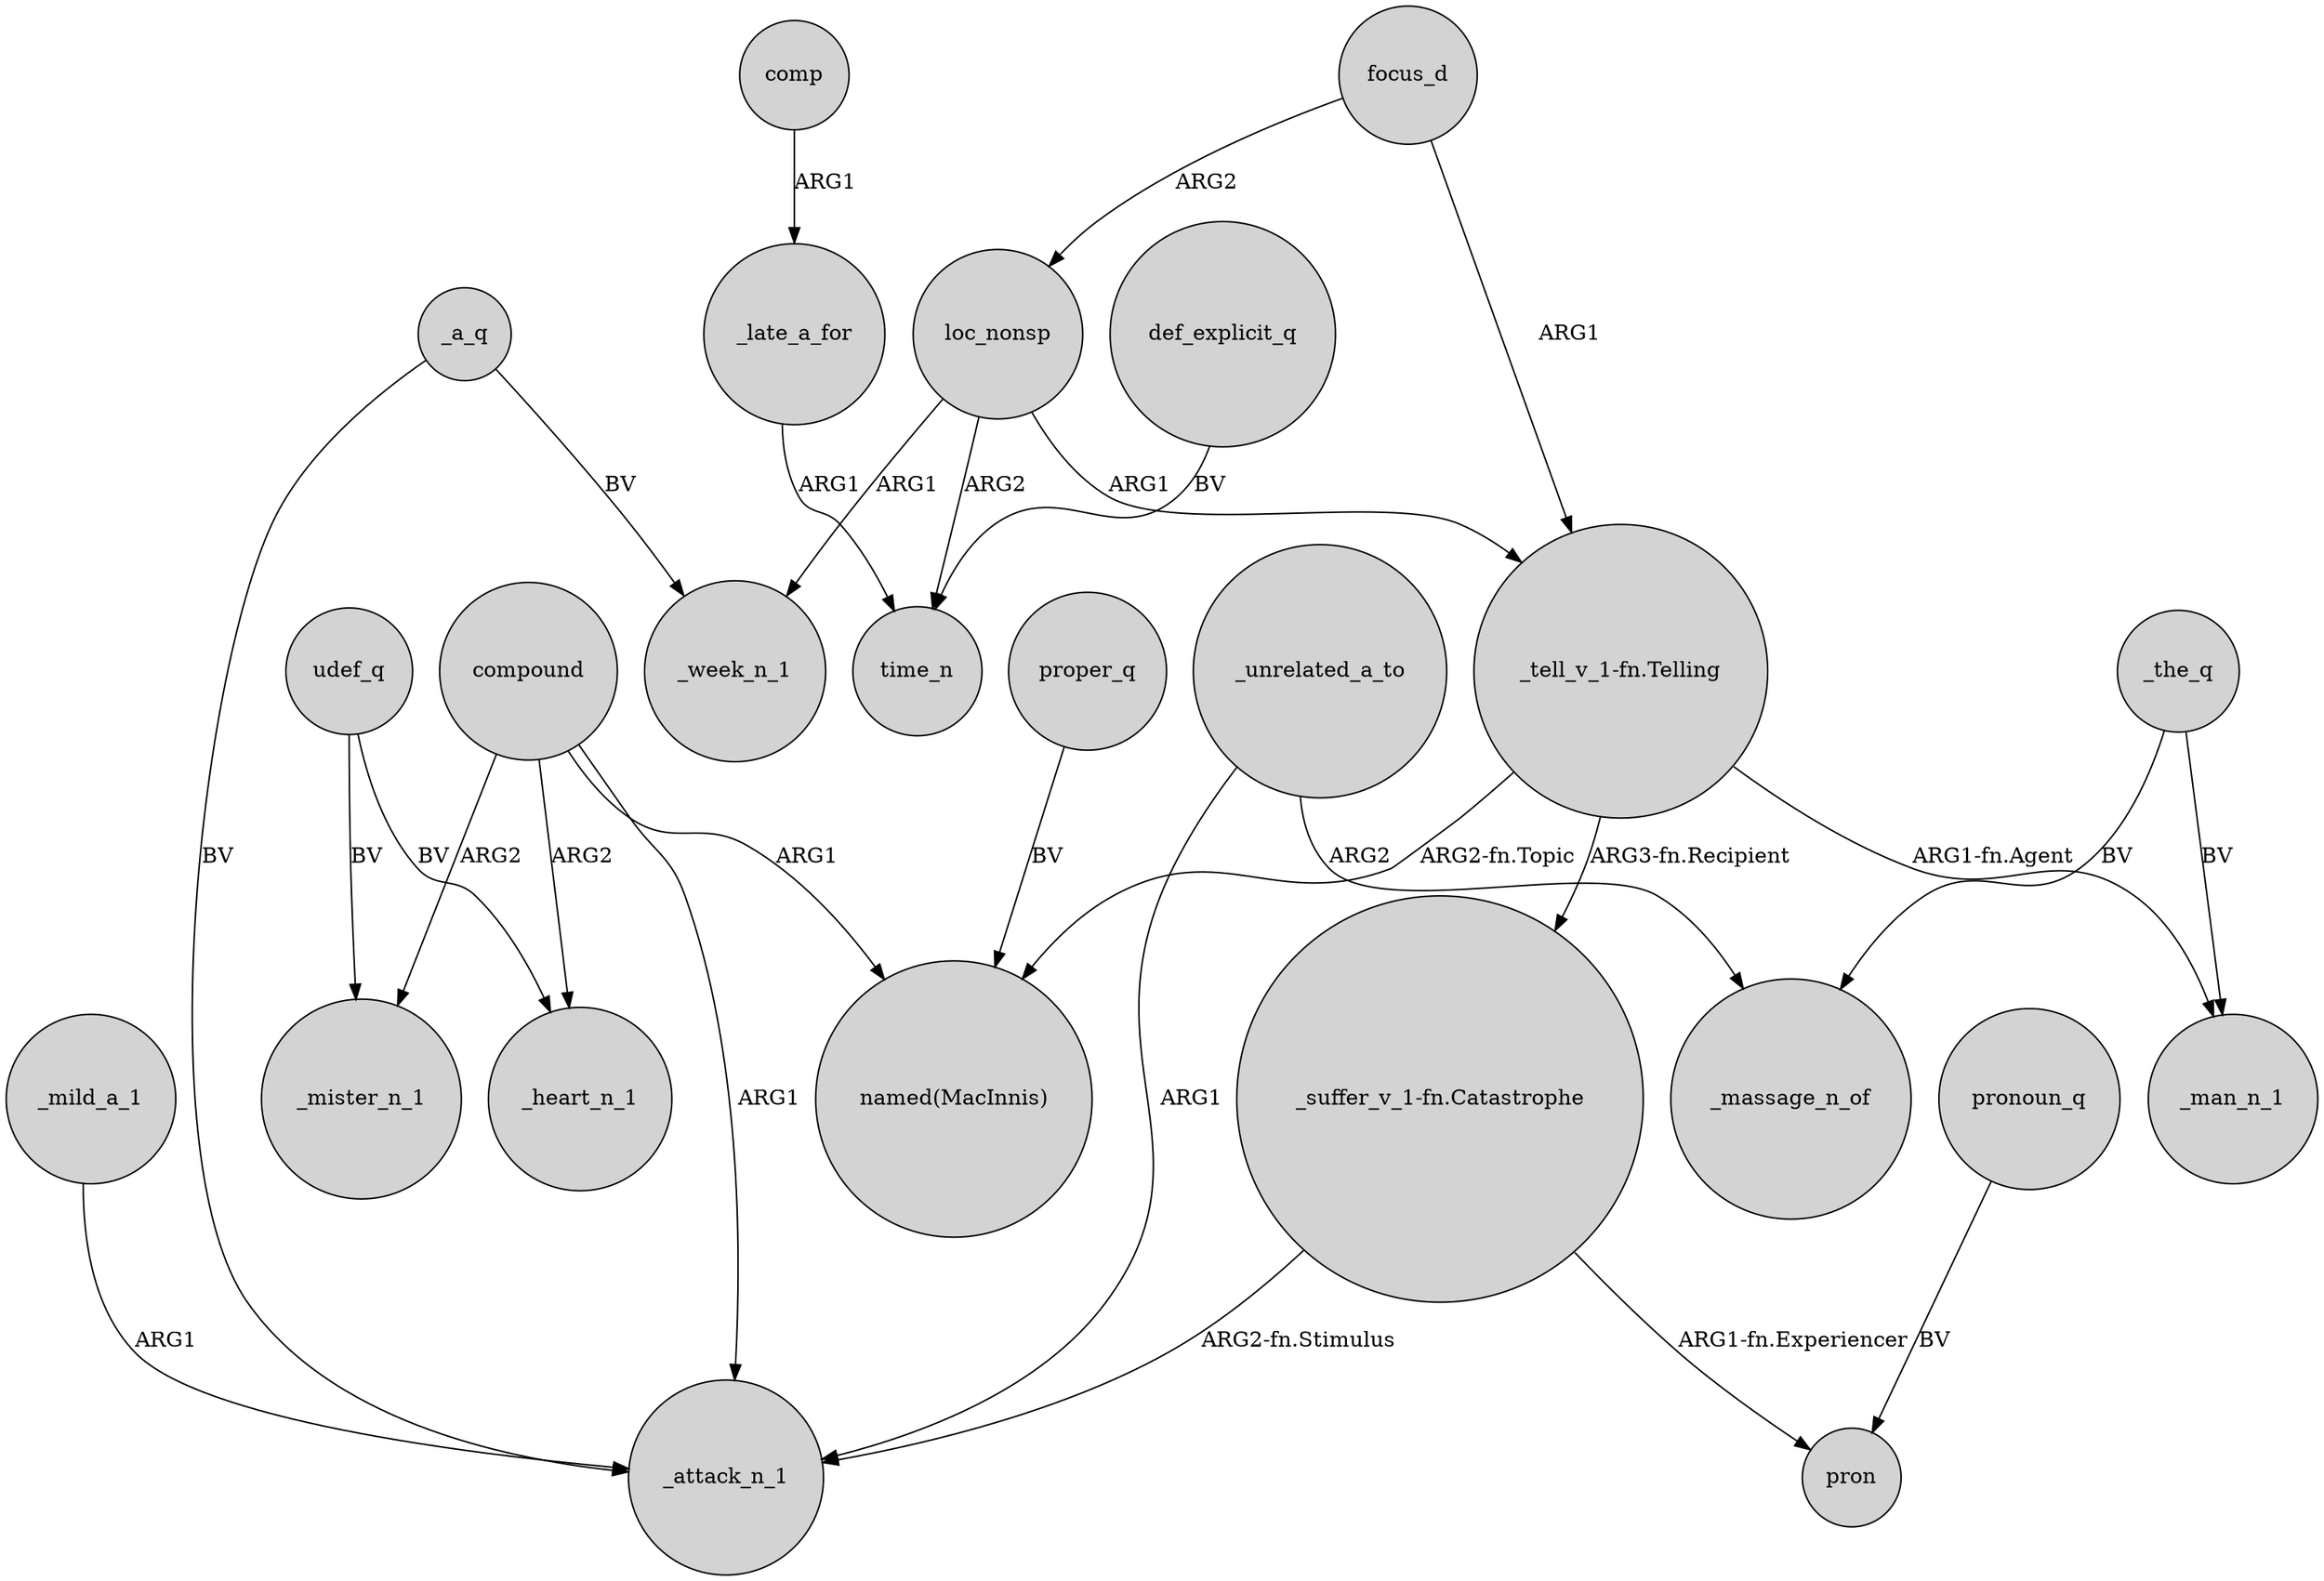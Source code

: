 digraph {
	node [shape=circle style=filled]
	focus_d -> loc_nonsp [label=ARG2]
	comp -> _late_a_for [label=ARG1]
	_the_q -> _man_n_1 [label=BV]
	compound -> _attack_n_1 [label=ARG1]
	def_explicit_q -> time_n [label=BV]
	loc_nonsp -> _week_n_1 [label=ARG1]
	compound -> _mister_n_1 [label=ARG2]
	"_suffer_v_1-fn.Catastrophe" -> pron [label="ARG1-fn.Experiencer"]
	_a_q -> _attack_n_1 [label=BV]
	udef_q -> _mister_n_1 [label=BV]
	compound -> _heart_n_1 [label=ARG2]
	_the_q -> _massage_n_of [label=BV]
	loc_nonsp -> time_n [label=ARG2]
	focus_d -> "_tell_v_1-fn.Telling" [label=ARG1]
	pronoun_q -> pron [label=BV]
	udef_q -> _heart_n_1 [label=BV]
	"_tell_v_1-fn.Telling" -> "named(MacInnis)" [label="ARG2-fn.Topic"]
	_a_q -> _week_n_1 [label=BV]
	_unrelated_a_to -> _massage_n_of [label=ARG2]
	"_tell_v_1-fn.Telling" -> _man_n_1 [label="ARG1-fn.Agent"]
	_mild_a_1 -> _attack_n_1 [label=ARG1]
	"_tell_v_1-fn.Telling" -> "_suffer_v_1-fn.Catastrophe" [label="ARG3-fn.Recipient"]
	_late_a_for -> time_n [label=ARG1]
	_unrelated_a_to -> _attack_n_1 [label=ARG1]
	"_suffer_v_1-fn.Catastrophe" -> _attack_n_1 [label="ARG2-fn.Stimulus"]
	compound -> "named(MacInnis)" [label=ARG1]
	loc_nonsp -> "_tell_v_1-fn.Telling" [label=ARG1]
	proper_q -> "named(MacInnis)" [label=BV]
}
